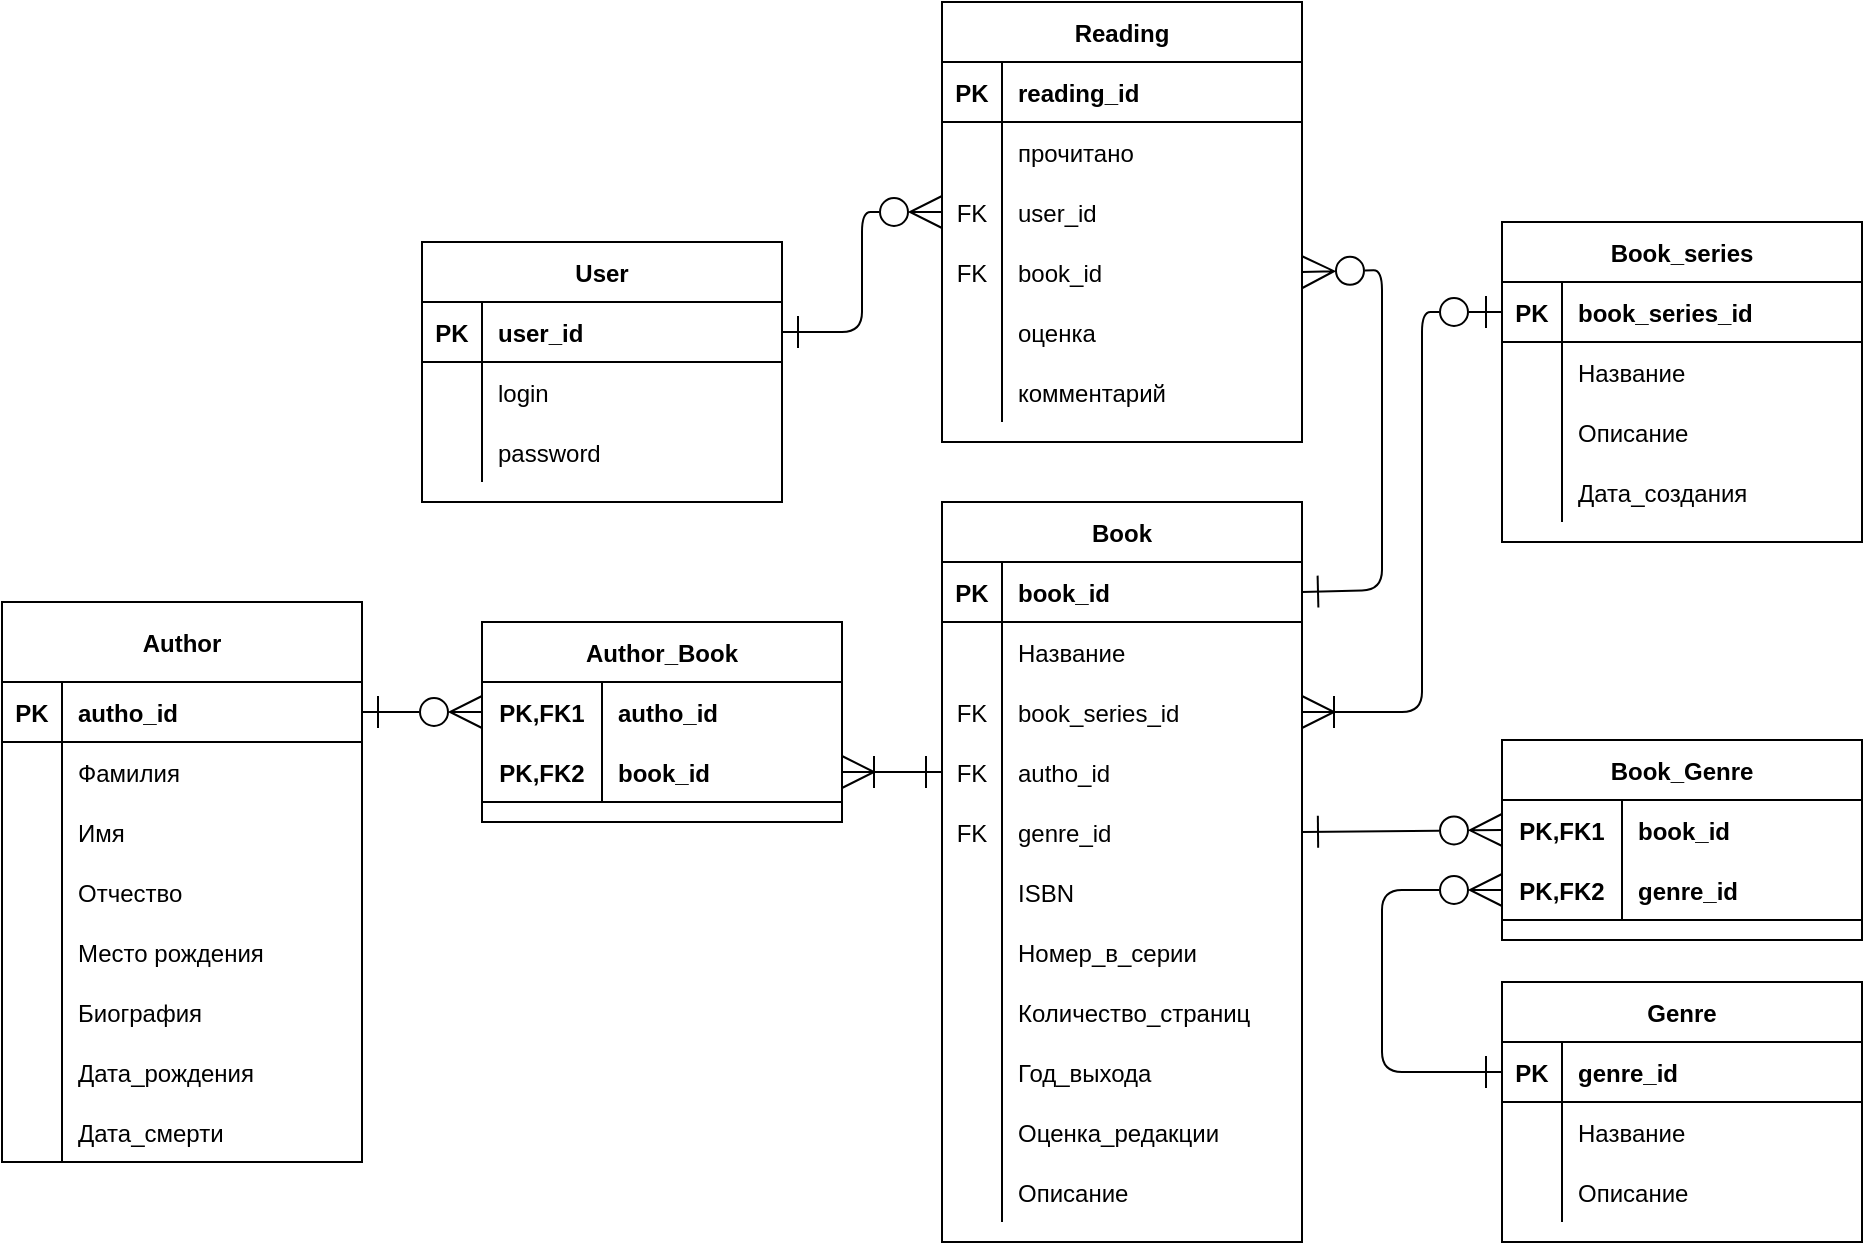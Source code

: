 <mxfile version="15.4.1" type="device"><diagram id="oD_gTPwWTYVu-1jsdkBz" name="Page-1"><mxGraphModel dx="1368" dy="2054" grid="1" gridSize="10" guides="1" tooltips="1" connect="1" arrows="1" fold="1" page="1" pageScale="1" pageWidth="827" pageHeight="1169" math="0" shadow="0"><root><mxCell id="0"/><mxCell id="1" parent="0"/><mxCell id="KOgp2YRAeweeOl7znwAc-1" value="Book" style="shape=table;startSize=30;container=1;collapsible=1;childLayout=tableLayout;fixedRows=1;rowLines=0;fontStyle=1;align=center;resizeLast=1;hachureGap=4;pointerEvents=0;" parent="1" vertex="1"><mxGeometry x="140" y="80" width="180" height="370" as="geometry"/></mxCell><mxCell id="KOgp2YRAeweeOl7znwAc-2" value="" style="shape=partialRectangle;collapsible=0;dropTarget=0;pointerEvents=0;fillColor=none;top=0;left=0;bottom=1;right=0;points=[[0,0.5],[1,0.5]];portConstraint=eastwest;" parent="KOgp2YRAeweeOl7znwAc-1" vertex="1"><mxGeometry y="30" width="180" height="30" as="geometry"/></mxCell><mxCell id="KOgp2YRAeweeOl7znwAc-3" value="PK" style="shape=partialRectangle;connectable=0;fillColor=none;top=0;left=0;bottom=0;right=0;fontStyle=1;overflow=hidden;" parent="KOgp2YRAeweeOl7znwAc-2" vertex="1"><mxGeometry width="30" height="30" as="geometry"><mxRectangle width="30" height="30" as="alternateBounds"/></mxGeometry></mxCell><mxCell id="KOgp2YRAeweeOl7znwAc-4" value="book_id" style="shape=partialRectangle;connectable=0;fillColor=none;top=0;left=0;bottom=0;right=0;align=left;spacingLeft=6;fontStyle=1;overflow=hidden;" parent="KOgp2YRAeweeOl7znwAc-2" vertex="1"><mxGeometry x="30" width="150" height="30" as="geometry"><mxRectangle width="150" height="30" as="alternateBounds"/></mxGeometry></mxCell><mxCell id="KOgp2YRAeweeOl7znwAc-5" value="" style="shape=partialRectangle;collapsible=0;dropTarget=0;pointerEvents=0;fillColor=none;top=0;left=0;bottom=0;right=0;points=[[0,0.5],[1,0.5]];portConstraint=eastwest;" parent="KOgp2YRAeweeOl7znwAc-1" vertex="1"><mxGeometry y="60" width="180" height="30" as="geometry"/></mxCell><mxCell id="KOgp2YRAeweeOl7znwAc-6" value="" style="shape=partialRectangle;connectable=0;fillColor=none;top=0;left=0;bottom=0;right=0;editable=1;overflow=hidden;" parent="KOgp2YRAeweeOl7znwAc-5" vertex="1"><mxGeometry width="30" height="30" as="geometry"><mxRectangle width="30" height="30" as="alternateBounds"/></mxGeometry></mxCell><mxCell id="KOgp2YRAeweeOl7znwAc-7" value="Название" style="shape=partialRectangle;connectable=0;fillColor=none;top=0;left=0;bottom=0;right=0;align=left;spacingLeft=6;overflow=hidden;" parent="KOgp2YRAeweeOl7znwAc-5" vertex="1"><mxGeometry x="30" width="150" height="30" as="geometry"><mxRectangle width="150" height="30" as="alternateBounds"/></mxGeometry></mxCell><mxCell id="KOgp2YRAeweeOl7znwAc-8" value="" style="shape=partialRectangle;collapsible=0;dropTarget=0;pointerEvents=0;fillColor=none;top=0;left=0;bottom=0;right=0;points=[[0,0.5],[1,0.5]];portConstraint=eastwest;" parent="KOgp2YRAeweeOl7znwAc-1" vertex="1"><mxGeometry y="90" width="180" height="30" as="geometry"/></mxCell><mxCell id="KOgp2YRAeweeOl7znwAc-9" value="FK" style="shape=partialRectangle;connectable=0;fillColor=none;top=0;left=0;bottom=0;right=0;editable=1;overflow=hidden;" parent="KOgp2YRAeweeOl7znwAc-8" vertex="1"><mxGeometry width="30" height="30" as="geometry"><mxRectangle width="30" height="30" as="alternateBounds"/></mxGeometry></mxCell><mxCell id="KOgp2YRAeweeOl7znwAc-10" value="book_series_id" style="shape=partialRectangle;connectable=0;fillColor=none;top=0;left=0;bottom=0;right=0;align=left;spacingLeft=6;overflow=hidden;" parent="KOgp2YRAeweeOl7znwAc-8" vertex="1"><mxGeometry x="30" width="150" height="30" as="geometry"><mxRectangle width="150" height="30" as="alternateBounds"/></mxGeometry></mxCell><mxCell id="KOgp2YRAeweeOl7znwAc-11" value="" style="shape=partialRectangle;collapsible=0;dropTarget=0;pointerEvents=0;fillColor=none;top=0;left=0;bottom=0;right=0;points=[[0,0.5],[1,0.5]];portConstraint=eastwest;" parent="KOgp2YRAeweeOl7znwAc-1" vertex="1"><mxGeometry y="120" width="180" height="30" as="geometry"/></mxCell><mxCell id="KOgp2YRAeweeOl7znwAc-12" value="FK" style="shape=partialRectangle;connectable=0;fillColor=none;top=0;left=0;bottom=0;right=0;editable=1;overflow=hidden;" parent="KOgp2YRAeweeOl7znwAc-11" vertex="1"><mxGeometry width="30" height="30" as="geometry"><mxRectangle width="30" height="30" as="alternateBounds"/></mxGeometry></mxCell><mxCell id="KOgp2YRAeweeOl7znwAc-13" value="autho_id" style="shape=partialRectangle;connectable=0;fillColor=none;top=0;left=0;bottom=0;right=0;align=left;spacingLeft=6;overflow=hidden;" parent="KOgp2YRAeweeOl7znwAc-11" vertex="1"><mxGeometry x="30" width="150" height="30" as="geometry"><mxRectangle width="150" height="30" as="alternateBounds"/></mxGeometry></mxCell><mxCell id="KOgp2YRAeweeOl7znwAc-65" value="" style="shape=partialRectangle;collapsible=0;dropTarget=0;pointerEvents=0;fillColor=none;top=0;left=0;bottom=0;right=0;points=[[0,0.5],[1,0.5]];portConstraint=eastwest;" parent="KOgp2YRAeweeOl7znwAc-1" vertex="1"><mxGeometry y="150" width="180" height="30" as="geometry"/></mxCell><mxCell id="KOgp2YRAeweeOl7znwAc-66" value="FK" style="shape=partialRectangle;connectable=0;fillColor=none;top=0;left=0;bottom=0;right=0;editable=1;overflow=hidden;" parent="KOgp2YRAeweeOl7znwAc-65" vertex="1"><mxGeometry width="30" height="30" as="geometry"><mxRectangle width="30" height="30" as="alternateBounds"/></mxGeometry></mxCell><mxCell id="KOgp2YRAeweeOl7znwAc-67" value="genre_id" style="shape=partialRectangle;connectable=0;fillColor=none;top=0;left=0;bottom=0;right=0;align=left;spacingLeft=6;overflow=hidden;" parent="KOgp2YRAeweeOl7znwAc-65" vertex="1"><mxGeometry x="30" width="150" height="30" as="geometry"><mxRectangle width="150" height="30" as="alternateBounds"/></mxGeometry></mxCell><mxCell id="KOgp2YRAeweeOl7znwAc-68" value="" style="shape=partialRectangle;collapsible=0;dropTarget=0;pointerEvents=0;fillColor=none;top=0;left=0;bottom=0;right=0;points=[[0,0.5],[1,0.5]];portConstraint=eastwest;" parent="KOgp2YRAeweeOl7znwAc-1" vertex="1"><mxGeometry y="180" width="180" height="30" as="geometry"/></mxCell><mxCell id="KOgp2YRAeweeOl7znwAc-69" value="" style="shape=partialRectangle;connectable=0;fillColor=none;top=0;left=0;bottom=0;right=0;editable=1;overflow=hidden;" parent="KOgp2YRAeweeOl7znwAc-68" vertex="1"><mxGeometry width="30" height="30" as="geometry"><mxRectangle width="30" height="30" as="alternateBounds"/></mxGeometry></mxCell><mxCell id="KOgp2YRAeweeOl7znwAc-70" value="ISBN" style="shape=partialRectangle;connectable=0;fillColor=none;top=0;left=0;bottom=0;right=0;align=left;spacingLeft=6;overflow=hidden;fontStyle=0" parent="KOgp2YRAeweeOl7znwAc-68" vertex="1"><mxGeometry x="30" width="150" height="30" as="geometry"><mxRectangle width="150" height="30" as="alternateBounds"/></mxGeometry></mxCell><mxCell id="IZl5jXZkKTVBzFJ4LlzX-4" value="" style="shape=partialRectangle;collapsible=0;dropTarget=0;pointerEvents=0;fillColor=none;top=0;left=0;bottom=0;right=0;points=[[0,0.5],[1,0.5]];portConstraint=eastwest;" parent="KOgp2YRAeweeOl7znwAc-1" vertex="1"><mxGeometry y="210" width="180" height="30" as="geometry"/></mxCell><mxCell id="IZl5jXZkKTVBzFJ4LlzX-5" value="" style="shape=partialRectangle;connectable=0;fillColor=none;top=0;left=0;bottom=0;right=0;editable=1;overflow=hidden;" parent="IZl5jXZkKTVBzFJ4LlzX-4" vertex="1"><mxGeometry width="30" height="30" as="geometry"><mxRectangle width="30" height="30" as="alternateBounds"/></mxGeometry></mxCell><mxCell id="IZl5jXZkKTVBzFJ4LlzX-6" value="Номер_в_серии" style="shape=partialRectangle;connectable=0;fillColor=none;top=0;left=0;bottom=0;right=0;align=left;spacingLeft=6;overflow=hidden;" parent="IZl5jXZkKTVBzFJ4LlzX-4" vertex="1"><mxGeometry x="30" width="150" height="30" as="geometry"><mxRectangle width="150" height="30" as="alternateBounds"/></mxGeometry></mxCell><mxCell id="KOgp2YRAeweeOl7znwAc-113" value="" style="shape=partialRectangle;collapsible=0;dropTarget=0;pointerEvents=0;fillColor=none;top=0;left=0;bottom=0;right=0;points=[[0,0.5],[1,0.5]];portConstraint=eastwest;" parent="KOgp2YRAeweeOl7znwAc-1" vertex="1"><mxGeometry y="240" width="180" height="30" as="geometry"/></mxCell><mxCell id="KOgp2YRAeweeOl7znwAc-114" value="" style="shape=partialRectangle;connectable=0;fillColor=none;top=0;left=0;bottom=0;right=0;editable=1;overflow=hidden;" parent="KOgp2YRAeweeOl7znwAc-113" vertex="1"><mxGeometry width="30" height="30" as="geometry"><mxRectangle width="30" height="30" as="alternateBounds"/></mxGeometry></mxCell><mxCell id="KOgp2YRAeweeOl7znwAc-115" value="Количество_страниц" style="shape=partialRectangle;connectable=0;fillColor=none;top=0;left=0;bottom=0;right=0;align=left;spacingLeft=6;overflow=hidden;" parent="KOgp2YRAeweeOl7znwAc-113" vertex="1"><mxGeometry x="30" width="150" height="30" as="geometry"><mxRectangle width="150" height="30" as="alternateBounds"/></mxGeometry></mxCell><mxCell id="KOgp2YRAeweeOl7znwAc-119" value="" style="shape=partialRectangle;collapsible=0;dropTarget=0;pointerEvents=0;fillColor=none;top=0;left=0;bottom=0;right=0;points=[[0,0.5],[1,0.5]];portConstraint=eastwest;" parent="KOgp2YRAeweeOl7znwAc-1" vertex="1"><mxGeometry y="270" width="180" height="30" as="geometry"/></mxCell><mxCell id="KOgp2YRAeweeOl7znwAc-120" value="" style="shape=partialRectangle;connectable=0;fillColor=none;top=0;left=0;bottom=0;right=0;editable=1;overflow=hidden;" parent="KOgp2YRAeweeOl7znwAc-119" vertex="1"><mxGeometry width="30" height="30" as="geometry"><mxRectangle width="30" height="30" as="alternateBounds"/></mxGeometry></mxCell><mxCell id="KOgp2YRAeweeOl7znwAc-121" value="Год_выхода" style="shape=partialRectangle;connectable=0;fillColor=none;top=0;left=0;bottom=0;right=0;align=left;spacingLeft=6;overflow=hidden;" parent="KOgp2YRAeweeOl7znwAc-119" vertex="1"><mxGeometry x="30" width="150" height="30" as="geometry"><mxRectangle width="150" height="30" as="alternateBounds"/></mxGeometry></mxCell><mxCell id="KOgp2YRAeweeOl7znwAc-122" value="" style="shape=partialRectangle;collapsible=0;dropTarget=0;pointerEvents=0;fillColor=none;top=0;left=0;bottom=0;right=0;points=[[0,0.5],[1,0.5]];portConstraint=eastwest;" parent="KOgp2YRAeweeOl7znwAc-1" vertex="1"><mxGeometry y="300" width="180" height="30" as="geometry"/></mxCell><mxCell id="KOgp2YRAeweeOl7znwAc-123" value="" style="shape=partialRectangle;connectable=0;fillColor=none;top=0;left=0;bottom=0;right=0;editable=1;overflow=hidden;" parent="KOgp2YRAeweeOl7znwAc-122" vertex="1"><mxGeometry width="30" height="30" as="geometry"><mxRectangle width="30" height="30" as="alternateBounds"/></mxGeometry></mxCell><mxCell id="KOgp2YRAeweeOl7znwAc-124" value="Оценка_редакции " style="shape=partialRectangle;connectable=0;fillColor=none;top=0;left=0;bottom=0;right=0;align=left;spacingLeft=6;overflow=hidden;" parent="KOgp2YRAeweeOl7znwAc-122" vertex="1"><mxGeometry x="30" width="150" height="30" as="geometry"><mxRectangle width="150" height="30" as="alternateBounds"/></mxGeometry></mxCell><mxCell id="IZl5jXZkKTVBzFJ4LlzX-1" value="" style="shape=partialRectangle;collapsible=0;dropTarget=0;pointerEvents=0;fillColor=none;top=0;left=0;bottom=0;right=0;points=[[0,0.5],[1,0.5]];portConstraint=eastwest;" parent="KOgp2YRAeweeOl7znwAc-1" vertex="1"><mxGeometry y="330" width="180" height="30" as="geometry"/></mxCell><mxCell id="IZl5jXZkKTVBzFJ4LlzX-2" value="" style="shape=partialRectangle;connectable=0;fillColor=none;top=0;left=0;bottom=0;right=0;editable=1;overflow=hidden;" parent="IZl5jXZkKTVBzFJ4LlzX-1" vertex="1"><mxGeometry width="30" height="30" as="geometry"><mxRectangle width="30" height="30" as="alternateBounds"/></mxGeometry></mxCell><mxCell id="IZl5jXZkKTVBzFJ4LlzX-3" value="Описание" style="shape=partialRectangle;connectable=0;fillColor=none;top=0;left=0;bottom=0;right=0;align=left;spacingLeft=6;overflow=hidden;" parent="IZl5jXZkKTVBzFJ4LlzX-1" vertex="1"><mxGeometry x="30" width="150" height="30" as="geometry"><mxRectangle width="150" height="30" as="alternateBounds"/></mxGeometry></mxCell><mxCell id="KOgp2YRAeweeOl7znwAc-14" value="Book_series" style="shape=table;startSize=30;container=1;collapsible=1;childLayout=tableLayout;fixedRows=1;rowLines=0;fontStyle=1;align=center;resizeLast=1;hachureGap=4;pointerEvents=0;" parent="1" vertex="1"><mxGeometry x="420" y="-60" width="180" height="160" as="geometry"/></mxCell><mxCell id="KOgp2YRAeweeOl7znwAc-15" value="" style="shape=partialRectangle;collapsible=0;dropTarget=0;pointerEvents=0;fillColor=none;top=0;left=0;bottom=1;right=0;points=[[0,0.5],[1,0.5]];portConstraint=eastwest;" parent="KOgp2YRAeweeOl7znwAc-14" vertex="1"><mxGeometry y="30" width="180" height="30" as="geometry"/></mxCell><mxCell id="KOgp2YRAeweeOl7znwAc-16" value="PK" style="shape=partialRectangle;connectable=0;fillColor=none;top=0;left=0;bottom=0;right=0;fontStyle=1;overflow=hidden;" parent="KOgp2YRAeweeOl7znwAc-15" vertex="1"><mxGeometry width="30" height="30" as="geometry"><mxRectangle width="30" height="30" as="alternateBounds"/></mxGeometry></mxCell><mxCell id="KOgp2YRAeweeOl7znwAc-17" value="book_series_id" style="shape=partialRectangle;connectable=0;fillColor=none;top=0;left=0;bottom=0;right=0;align=left;spacingLeft=6;fontStyle=1;overflow=hidden;" parent="KOgp2YRAeweeOl7znwAc-15" vertex="1"><mxGeometry x="30" width="150" height="30" as="geometry"><mxRectangle width="150" height="30" as="alternateBounds"/></mxGeometry></mxCell><mxCell id="KOgp2YRAeweeOl7znwAc-18" value="" style="shape=partialRectangle;collapsible=0;dropTarget=0;pointerEvents=0;fillColor=none;top=0;left=0;bottom=0;right=0;points=[[0,0.5],[1,0.5]];portConstraint=eastwest;" parent="KOgp2YRAeweeOl7znwAc-14" vertex="1"><mxGeometry y="60" width="180" height="30" as="geometry"/></mxCell><mxCell id="KOgp2YRAeweeOl7znwAc-19" value="" style="shape=partialRectangle;connectable=0;fillColor=none;top=0;left=0;bottom=0;right=0;editable=1;overflow=hidden;" parent="KOgp2YRAeweeOl7znwAc-18" vertex="1"><mxGeometry width="30" height="30" as="geometry"><mxRectangle width="30" height="30" as="alternateBounds"/></mxGeometry></mxCell><mxCell id="KOgp2YRAeweeOl7znwAc-20" value="Название" style="shape=partialRectangle;connectable=0;fillColor=none;top=0;left=0;bottom=0;right=0;align=left;spacingLeft=6;overflow=hidden;" parent="KOgp2YRAeweeOl7znwAc-18" vertex="1"><mxGeometry x="30" width="150" height="30" as="geometry"><mxRectangle width="150" height="30" as="alternateBounds"/></mxGeometry></mxCell><mxCell id="KOgp2YRAeweeOl7znwAc-104" value="" style="shape=partialRectangle;collapsible=0;dropTarget=0;pointerEvents=0;fillColor=none;top=0;left=0;bottom=0;right=0;points=[[0,0.5],[1,0.5]];portConstraint=eastwest;" parent="KOgp2YRAeweeOl7znwAc-14" vertex="1"><mxGeometry y="90" width="180" height="30" as="geometry"/></mxCell><mxCell id="KOgp2YRAeweeOl7znwAc-105" value="" style="shape=partialRectangle;connectable=0;fillColor=none;top=0;left=0;bottom=0;right=0;editable=1;overflow=hidden;" parent="KOgp2YRAeweeOl7znwAc-104" vertex="1"><mxGeometry width="30" height="30" as="geometry"><mxRectangle width="30" height="30" as="alternateBounds"/></mxGeometry></mxCell><mxCell id="KOgp2YRAeweeOl7znwAc-106" value="Описание" style="shape=partialRectangle;connectable=0;fillColor=none;top=0;left=0;bottom=0;right=0;align=left;spacingLeft=6;overflow=hidden;" parent="KOgp2YRAeweeOl7znwAc-104" vertex="1"><mxGeometry x="30" width="150" height="30" as="geometry"><mxRectangle width="150" height="30" as="alternateBounds"/></mxGeometry></mxCell><mxCell id="KOgp2YRAeweeOl7znwAc-107" value="" style="shape=partialRectangle;collapsible=0;dropTarget=0;pointerEvents=0;fillColor=none;top=0;left=0;bottom=0;right=0;points=[[0,0.5],[1,0.5]];portConstraint=eastwest;" parent="KOgp2YRAeweeOl7znwAc-14" vertex="1"><mxGeometry y="120" width="180" height="30" as="geometry"/></mxCell><mxCell id="KOgp2YRAeweeOl7znwAc-108" value="" style="shape=partialRectangle;connectable=0;fillColor=none;top=0;left=0;bottom=0;right=0;editable=1;overflow=hidden;" parent="KOgp2YRAeweeOl7znwAc-107" vertex="1"><mxGeometry width="30" height="30" as="geometry"><mxRectangle width="30" height="30" as="alternateBounds"/></mxGeometry></mxCell><mxCell id="KOgp2YRAeweeOl7znwAc-109" value="Дата_создания" style="shape=partialRectangle;connectable=0;fillColor=none;top=0;left=0;bottom=0;right=0;align=left;spacingLeft=6;overflow=hidden;" parent="KOgp2YRAeweeOl7znwAc-107" vertex="1"><mxGeometry x="30" width="150" height="30" as="geometry"><mxRectangle width="150" height="30" as="alternateBounds"/></mxGeometry></mxCell><mxCell id="KOgp2YRAeweeOl7znwAc-27" value="" style="endArrow=ERzeroToOne;html=1;startSize=14;endSize=14;sourcePerimeterSpacing=8;targetPerimeterSpacing=8;entryX=0;entryY=0.5;entryDx=0;entryDy=0;exitX=1;exitY=0.5;exitDx=0;exitDy=0;startArrow=ERoneToMany;startFill=0;endFill=0;" parent="1" source="KOgp2YRAeweeOl7znwAc-8" target="KOgp2YRAeweeOl7znwAc-15" edge="1"><mxGeometry width="50" height="50" relative="1" as="geometry"><mxPoint x="280" y="320" as="sourcePoint"/><mxPoint x="330" y="270" as="targetPoint"/><Array as="points"><mxPoint x="380" y="185"/><mxPoint x="380" y="-15"/></Array></mxGeometry></mxCell><mxCell id="KOgp2YRAeweeOl7znwAc-28" value="Author" style="shape=table;startSize=40;container=1;collapsible=1;childLayout=tableLayout;fixedRows=1;rowLines=0;fontStyle=1;align=center;resizeLast=1;hachureGap=4;pointerEvents=0;" parent="1" vertex="1"><mxGeometry x="-330" y="130" width="180" height="280" as="geometry"/></mxCell><mxCell id="KOgp2YRAeweeOl7znwAc-29" value="" style="shape=partialRectangle;collapsible=0;dropTarget=0;pointerEvents=0;fillColor=none;top=0;left=0;bottom=1;right=0;points=[[0,0.5],[1,0.5]];portConstraint=eastwest;" parent="KOgp2YRAeweeOl7znwAc-28" vertex="1"><mxGeometry y="40" width="180" height="30" as="geometry"/></mxCell><mxCell id="KOgp2YRAeweeOl7znwAc-30" value="PK" style="shape=partialRectangle;connectable=0;fillColor=none;top=0;left=0;bottom=0;right=0;fontStyle=1;overflow=hidden;" parent="KOgp2YRAeweeOl7znwAc-29" vertex="1"><mxGeometry width="30" height="30" as="geometry"><mxRectangle width="30" height="30" as="alternateBounds"/></mxGeometry></mxCell><mxCell id="KOgp2YRAeweeOl7znwAc-31" value="autho_id" style="shape=partialRectangle;connectable=0;fillColor=none;top=0;left=0;bottom=0;right=0;align=left;spacingLeft=6;fontStyle=1;overflow=hidden;" parent="KOgp2YRAeweeOl7znwAc-29" vertex="1"><mxGeometry x="30" width="150" height="30" as="geometry"><mxRectangle width="150" height="30" as="alternateBounds"/></mxGeometry></mxCell><mxCell id="KOgp2YRAeweeOl7znwAc-32" value="" style="shape=partialRectangle;collapsible=0;dropTarget=0;pointerEvents=0;fillColor=none;top=0;left=0;bottom=0;right=0;points=[[0,0.5],[1,0.5]];portConstraint=eastwest;" parent="KOgp2YRAeweeOl7znwAc-28" vertex="1"><mxGeometry y="70" width="180" height="30" as="geometry"/></mxCell><mxCell id="KOgp2YRAeweeOl7znwAc-33" value="" style="shape=partialRectangle;connectable=0;fillColor=none;top=0;left=0;bottom=0;right=0;editable=1;overflow=hidden;" parent="KOgp2YRAeweeOl7znwAc-32" vertex="1"><mxGeometry width="30" height="30" as="geometry"><mxRectangle width="30" height="30" as="alternateBounds"/></mxGeometry></mxCell><mxCell id="KOgp2YRAeweeOl7znwAc-34" value="Фамилия" style="shape=partialRectangle;connectable=0;fillColor=none;top=0;left=0;bottom=0;right=0;align=left;spacingLeft=6;overflow=hidden;" parent="KOgp2YRAeweeOl7znwAc-32" vertex="1"><mxGeometry x="30" width="150" height="30" as="geometry"><mxRectangle width="150" height="30" as="alternateBounds"/></mxGeometry></mxCell><mxCell id="KOgp2YRAeweeOl7znwAc-35" value="" style="shape=partialRectangle;collapsible=0;dropTarget=0;pointerEvents=0;fillColor=none;top=0;left=0;bottom=0;right=0;points=[[0,0.5],[1,0.5]];portConstraint=eastwest;" parent="KOgp2YRAeweeOl7znwAc-28" vertex="1"><mxGeometry y="100" width="180" height="30" as="geometry"/></mxCell><mxCell id="KOgp2YRAeweeOl7znwAc-36" value="" style="shape=partialRectangle;connectable=0;fillColor=none;top=0;left=0;bottom=0;right=0;editable=1;overflow=hidden;" parent="KOgp2YRAeweeOl7znwAc-35" vertex="1"><mxGeometry width="30" height="30" as="geometry"><mxRectangle width="30" height="30" as="alternateBounds"/></mxGeometry></mxCell><mxCell id="KOgp2YRAeweeOl7znwAc-37" value="Имя" style="shape=partialRectangle;connectable=0;fillColor=none;top=0;left=0;bottom=0;right=0;align=left;spacingLeft=6;overflow=hidden;" parent="KOgp2YRAeweeOl7znwAc-35" vertex="1"><mxGeometry x="30" width="150" height="30" as="geometry"><mxRectangle width="150" height="30" as="alternateBounds"/></mxGeometry></mxCell><mxCell id="KOgp2YRAeweeOl7znwAc-38" value="" style="shape=partialRectangle;collapsible=0;dropTarget=0;pointerEvents=0;fillColor=none;top=0;left=0;bottom=0;right=0;points=[[0,0.5],[1,0.5]];portConstraint=eastwest;" parent="KOgp2YRAeweeOl7znwAc-28" vertex="1"><mxGeometry y="130" width="180" height="30" as="geometry"/></mxCell><mxCell id="KOgp2YRAeweeOl7znwAc-39" value="" style="shape=partialRectangle;connectable=0;fillColor=none;top=0;left=0;bottom=0;right=0;editable=1;overflow=hidden;" parent="KOgp2YRAeweeOl7znwAc-38" vertex="1"><mxGeometry width="30" height="30" as="geometry"><mxRectangle width="30" height="30" as="alternateBounds"/></mxGeometry></mxCell><mxCell id="KOgp2YRAeweeOl7znwAc-40" value="Отчество" style="shape=partialRectangle;connectable=0;fillColor=none;top=0;left=0;bottom=0;right=0;align=left;spacingLeft=6;overflow=hidden;" parent="KOgp2YRAeweeOl7znwAc-38" vertex="1"><mxGeometry x="30" width="150" height="30" as="geometry"><mxRectangle width="150" height="30" as="alternateBounds"/></mxGeometry></mxCell><mxCell id="KOgp2YRAeweeOl7znwAc-110" value="" style="shape=partialRectangle;collapsible=0;dropTarget=0;pointerEvents=0;fillColor=none;top=0;left=0;bottom=0;right=0;points=[[0,0.5],[1,0.5]];portConstraint=eastwest;fontStyle=1" parent="KOgp2YRAeweeOl7znwAc-28" vertex="1"><mxGeometry y="160" width="180" height="30" as="geometry"/></mxCell><mxCell id="KOgp2YRAeweeOl7znwAc-111" value="" style="shape=partialRectangle;connectable=0;fillColor=none;top=0;left=0;bottom=0;right=0;editable=1;overflow=hidden;" parent="KOgp2YRAeweeOl7znwAc-110" vertex="1"><mxGeometry width="30" height="30" as="geometry"><mxRectangle width="30" height="30" as="alternateBounds"/></mxGeometry></mxCell><mxCell id="KOgp2YRAeweeOl7znwAc-112" value="Место рождения" style="shape=partialRectangle;connectable=0;fillColor=none;top=0;left=0;bottom=0;right=0;align=left;spacingLeft=6;overflow=hidden;" parent="KOgp2YRAeweeOl7znwAc-110" vertex="1"><mxGeometry x="30" width="150" height="30" as="geometry"><mxRectangle width="150" height="30" as="alternateBounds"/></mxGeometry></mxCell><mxCell id="KOgp2YRAeweeOl7znwAc-116" value="" style="shape=partialRectangle;collapsible=0;dropTarget=0;pointerEvents=0;fillColor=none;top=0;left=0;bottom=0;right=0;points=[[0,0.5],[1,0.5]];portConstraint=eastwest;fontStyle=1" parent="KOgp2YRAeweeOl7znwAc-28" vertex="1"><mxGeometry y="190" width="180" height="30" as="geometry"/></mxCell><mxCell id="KOgp2YRAeweeOl7znwAc-117" value="" style="shape=partialRectangle;connectable=0;fillColor=none;top=0;left=0;bottom=0;right=0;editable=1;overflow=hidden;" parent="KOgp2YRAeweeOl7znwAc-116" vertex="1"><mxGeometry width="30" height="30" as="geometry"><mxRectangle width="30" height="30" as="alternateBounds"/></mxGeometry></mxCell><mxCell id="KOgp2YRAeweeOl7znwAc-118" value="Биография " style="shape=partialRectangle;connectable=0;fillColor=none;top=0;left=0;bottom=0;right=0;align=left;spacingLeft=6;overflow=hidden;" parent="KOgp2YRAeweeOl7znwAc-116" vertex="1"><mxGeometry x="30" width="150" height="30" as="geometry"><mxRectangle width="150" height="30" as="alternateBounds"/></mxGeometry></mxCell><mxCell id="KOgp2YRAeweeOl7znwAc-42" value="" style="shape=partialRectangle;collapsible=0;dropTarget=0;pointerEvents=0;fillColor=none;top=0;left=0;bottom=0;right=0;points=[[0,0.5],[1,0.5]];portConstraint=eastwest;" parent="KOgp2YRAeweeOl7znwAc-28" vertex="1"><mxGeometry y="220" width="180" height="30" as="geometry"/></mxCell><mxCell id="KOgp2YRAeweeOl7znwAc-43" value="" style="shape=partialRectangle;connectable=0;fillColor=none;top=0;left=0;bottom=0;right=0;editable=1;overflow=hidden;" parent="KOgp2YRAeweeOl7znwAc-42" vertex="1"><mxGeometry width="30" height="30" as="geometry"><mxRectangle width="30" height="30" as="alternateBounds"/></mxGeometry></mxCell><mxCell id="KOgp2YRAeweeOl7znwAc-44" value="Дата_рождения" style="shape=partialRectangle;connectable=0;fillColor=none;top=0;left=0;bottom=0;right=0;align=left;spacingLeft=6;overflow=hidden;" parent="KOgp2YRAeweeOl7znwAc-42" vertex="1"><mxGeometry x="30" width="150" height="30" as="geometry"><mxRectangle width="150" height="30" as="alternateBounds"/></mxGeometry></mxCell><mxCell id="KOgp2YRAeweeOl7znwAc-45" value="" style="shape=partialRectangle;collapsible=0;dropTarget=0;pointerEvents=0;fillColor=none;top=0;left=0;bottom=0;right=0;points=[[0,0.5],[1,0.5]];portConstraint=eastwest;" parent="KOgp2YRAeweeOl7znwAc-28" vertex="1"><mxGeometry y="250" width="180" height="30" as="geometry"/></mxCell><mxCell id="KOgp2YRAeweeOl7znwAc-46" value="" style="shape=partialRectangle;connectable=0;fillColor=none;top=0;left=0;bottom=0;right=0;editable=1;overflow=hidden;" parent="KOgp2YRAeweeOl7znwAc-45" vertex="1"><mxGeometry width="30" height="30" as="geometry"><mxRectangle width="30" height="30" as="alternateBounds"/></mxGeometry></mxCell><mxCell id="KOgp2YRAeweeOl7znwAc-47" value="Дата_смерти" style="shape=partialRectangle;connectable=0;fillColor=none;top=0;left=0;bottom=0;right=0;align=left;spacingLeft=6;overflow=hidden;" parent="KOgp2YRAeweeOl7znwAc-45" vertex="1"><mxGeometry x="30" width="150" height="30" as="geometry"><mxRectangle width="150" height="30" as="alternateBounds"/></mxGeometry></mxCell><mxCell id="KOgp2YRAeweeOl7znwAc-41" value="" style="endArrow=ERzeroToMany;html=1;startSize=14;endSize=14;sourcePerimeterSpacing=8;targetPerimeterSpacing=8;exitX=1;exitY=0.5;exitDx=0;exitDy=0;startArrow=ERone;startFill=0;endFill=0;entryX=0;entryY=0.5;entryDx=0;entryDy=0;" parent="1" source="KOgp2YRAeweeOl7znwAc-29" target="aklJKx8oYXVvQgZLj4eW-3" edge="1"><mxGeometry width="50" height="50" relative="1" as="geometry"><mxPoint x="320" y="185" as="sourcePoint"/><mxPoint x="-70" y="205" as="targetPoint"/><Array as="points"/></mxGeometry></mxCell><mxCell id="KOgp2YRAeweeOl7znwAc-52" value="Genre" style="shape=table;startSize=30;container=1;collapsible=1;childLayout=tableLayout;fixedRows=1;rowLines=0;fontStyle=1;align=center;resizeLast=1;hachureGap=4;pointerEvents=0;" parent="1" vertex="1"><mxGeometry x="420" y="320" width="180" height="130" as="geometry"/></mxCell><mxCell id="KOgp2YRAeweeOl7znwAc-53" value="" style="shape=partialRectangle;collapsible=0;dropTarget=0;pointerEvents=0;fillColor=none;top=0;left=0;bottom=1;right=0;points=[[0,0.5],[1,0.5]];portConstraint=eastwest;" parent="KOgp2YRAeweeOl7znwAc-52" vertex="1"><mxGeometry y="30" width="180" height="30" as="geometry"/></mxCell><mxCell id="KOgp2YRAeweeOl7znwAc-54" value="PK" style="shape=partialRectangle;connectable=0;fillColor=none;top=0;left=0;bottom=0;right=0;fontStyle=1;overflow=hidden;" parent="KOgp2YRAeweeOl7znwAc-53" vertex="1"><mxGeometry width="30" height="30" as="geometry"><mxRectangle width="30" height="30" as="alternateBounds"/></mxGeometry></mxCell><mxCell id="KOgp2YRAeweeOl7znwAc-55" value="genre_id" style="shape=partialRectangle;connectable=0;fillColor=none;top=0;left=0;bottom=0;right=0;align=left;spacingLeft=6;fontStyle=1;overflow=hidden;" parent="KOgp2YRAeweeOl7znwAc-53" vertex="1"><mxGeometry x="30" width="150" height="30" as="geometry"><mxRectangle width="150" height="30" as="alternateBounds"/></mxGeometry></mxCell><mxCell id="KOgp2YRAeweeOl7znwAc-56" value="" style="shape=partialRectangle;collapsible=0;dropTarget=0;pointerEvents=0;fillColor=none;top=0;left=0;bottom=0;right=0;points=[[0,0.5],[1,0.5]];portConstraint=eastwest;" parent="KOgp2YRAeweeOl7znwAc-52" vertex="1"><mxGeometry y="60" width="180" height="30" as="geometry"/></mxCell><mxCell id="KOgp2YRAeweeOl7znwAc-57" value="" style="shape=partialRectangle;connectable=0;fillColor=none;top=0;left=0;bottom=0;right=0;editable=1;overflow=hidden;" parent="KOgp2YRAeweeOl7znwAc-56" vertex="1"><mxGeometry width="30" height="30" as="geometry"><mxRectangle width="30" height="30" as="alternateBounds"/></mxGeometry></mxCell><mxCell id="KOgp2YRAeweeOl7znwAc-58" value="Название" style="shape=partialRectangle;connectable=0;fillColor=none;top=0;left=0;bottom=0;right=0;align=left;spacingLeft=6;overflow=hidden;" parent="KOgp2YRAeweeOl7znwAc-56" vertex="1"><mxGeometry x="30" width="150" height="30" as="geometry"><mxRectangle width="150" height="30" as="alternateBounds"/></mxGeometry></mxCell><mxCell id="KOgp2YRAeweeOl7znwAc-59" value="" style="shape=partialRectangle;collapsible=0;dropTarget=0;pointerEvents=0;fillColor=none;top=0;left=0;bottom=0;right=0;points=[[0,0.5],[1,0.5]];portConstraint=eastwest;" parent="KOgp2YRAeweeOl7znwAc-52" vertex="1"><mxGeometry y="90" width="180" height="30" as="geometry"/></mxCell><mxCell id="KOgp2YRAeweeOl7znwAc-60" value="" style="shape=partialRectangle;connectable=0;fillColor=none;top=0;left=0;bottom=0;right=0;editable=1;overflow=hidden;" parent="KOgp2YRAeweeOl7znwAc-59" vertex="1"><mxGeometry width="30" height="30" as="geometry"><mxRectangle width="30" height="30" as="alternateBounds"/></mxGeometry></mxCell><mxCell id="KOgp2YRAeweeOl7znwAc-61" value="Описание" style="shape=partialRectangle;connectable=0;fillColor=none;top=0;left=0;bottom=0;right=0;align=left;spacingLeft=6;overflow=hidden;" parent="KOgp2YRAeweeOl7znwAc-59" vertex="1"><mxGeometry x="30" width="150" height="30" as="geometry"><mxRectangle width="150" height="30" as="alternateBounds"/></mxGeometry></mxCell><mxCell id="KOgp2YRAeweeOl7znwAc-71" value="" style="endArrow=ERzeroToMany;html=1;startSize=14;endSize=14;sourcePerimeterSpacing=8;targetPerimeterSpacing=8;startArrow=ERone;startFill=0;endFill=0;exitX=1;exitY=0.5;exitDx=0;exitDy=0;entryX=0;entryY=0.5;entryDx=0;entryDy=0;" parent="1" source="KOgp2YRAeweeOl7znwAc-65" target="aklJKx8oYXVvQgZLj4eW-18" edge="1"><mxGeometry width="50" height="50" relative="1" as="geometry"><mxPoint x="420" y="210" as="sourcePoint"/><mxPoint x="330" y="290" as="targetPoint"/><Array as="points"/></mxGeometry></mxCell><mxCell id="KOgp2YRAeweeOl7znwAc-72" value="Reading" style="shape=table;startSize=30;container=1;collapsible=1;childLayout=tableLayout;fixedRows=1;rowLines=0;fontStyle=1;align=center;resizeLast=1;hachureGap=4;pointerEvents=0;" parent="1" vertex="1"><mxGeometry x="140" y="-170" width="180" height="220" as="geometry"/></mxCell><mxCell id="KOgp2YRAeweeOl7znwAc-73" value="" style="shape=partialRectangle;collapsible=0;dropTarget=0;pointerEvents=0;fillColor=none;top=0;left=0;bottom=1;right=0;points=[[0,0.5],[1,0.5]];portConstraint=eastwest;" parent="KOgp2YRAeweeOl7znwAc-72" vertex="1"><mxGeometry y="30" width="180" height="30" as="geometry"/></mxCell><mxCell id="KOgp2YRAeweeOl7znwAc-74" value="PK" style="shape=partialRectangle;connectable=0;fillColor=none;top=0;left=0;bottom=0;right=0;fontStyle=1;overflow=hidden;" parent="KOgp2YRAeweeOl7znwAc-73" vertex="1"><mxGeometry width="30" height="30" as="geometry"><mxRectangle width="30" height="30" as="alternateBounds"/></mxGeometry></mxCell><mxCell id="KOgp2YRAeweeOl7znwAc-75" value="reading_id" style="shape=partialRectangle;connectable=0;fillColor=none;top=0;left=0;bottom=0;right=0;align=left;spacingLeft=6;fontStyle=1;overflow=hidden;" parent="KOgp2YRAeweeOl7znwAc-73" vertex="1"><mxGeometry x="30" width="150" height="30" as="geometry"><mxRectangle width="150" height="30" as="alternateBounds"/></mxGeometry></mxCell><mxCell id="KOgp2YRAeweeOl7znwAc-76" value="" style="shape=partialRectangle;collapsible=0;dropTarget=0;pointerEvents=0;fillColor=none;top=0;left=0;bottom=0;right=0;points=[[0,0.5],[1,0.5]];portConstraint=eastwest;" parent="KOgp2YRAeweeOl7znwAc-72" vertex="1"><mxGeometry y="60" width="180" height="30" as="geometry"/></mxCell><mxCell id="KOgp2YRAeweeOl7znwAc-77" value="" style="shape=partialRectangle;connectable=0;fillColor=none;top=0;left=0;bottom=0;right=0;editable=1;overflow=hidden;" parent="KOgp2YRAeweeOl7znwAc-76" vertex="1"><mxGeometry width="30" height="30" as="geometry"><mxRectangle width="30" height="30" as="alternateBounds"/></mxGeometry></mxCell><mxCell id="KOgp2YRAeweeOl7znwAc-78" value="прочитано" style="shape=partialRectangle;connectable=0;fillColor=none;top=0;left=0;bottom=0;right=0;align=left;spacingLeft=6;overflow=hidden;" parent="KOgp2YRAeweeOl7znwAc-76" vertex="1"><mxGeometry x="30" width="150" height="30" as="geometry"><mxRectangle width="150" height="30" as="alternateBounds"/></mxGeometry></mxCell><mxCell id="KOgp2YRAeweeOl7znwAc-86" value="" style="shape=partialRectangle;collapsible=0;dropTarget=0;pointerEvents=0;fillColor=none;top=0;left=0;bottom=0;right=0;points=[[0,0.5],[1,0.5]];portConstraint=eastwest;" parent="KOgp2YRAeweeOl7znwAc-72" vertex="1"><mxGeometry y="90" width="180" height="30" as="geometry"/></mxCell><mxCell id="KOgp2YRAeweeOl7znwAc-87" value="FK" style="shape=partialRectangle;connectable=0;fillColor=none;top=0;left=0;bottom=0;right=0;editable=1;overflow=hidden;" parent="KOgp2YRAeweeOl7znwAc-86" vertex="1"><mxGeometry width="30" height="30" as="geometry"><mxRectangle width="30" height="30" as="alternateBounds"/></mxGeometry></mxCell><mxCell id="KOgp2YRAeweeOl7znwAc-88" value="user_id" style="shape=partialRectangle;connectable=0;fillColor=none;top=0;left=0;bottom=0;right=0;align=left;spacingLeft=6;overflow=hidden;" parent="KOgp2YRAeweeOl7znwAc-86" vertex="1"><mxGeometry x="30" width="150" height="30" as="geometry"><mxRectangle width="150" height="30" as="alternateBounds"/></mxGeometry></mxCell><mxCell id="KOgp2YRAeweeOl7znwAc-89" value="" style="shape=partialRectangle;collapsible=0;dropTarget=0;pointerEvents=0;fillColor=none;top=0;left=0;bottom=0;right=0;points=[[0,0.5],[1,0.5]];portConstraint=eastwest;" parent="KOgp2YRAeweeOl7znwAc-72" vertex="1"><mxGeometry y="120" width="180" height="30" as="geometry"/></mxCell><mxCell id="KOgp2YRAeweeOl7znwAc-90" value="FK" style="shape=partialRectangle;connectable=0;fillColor=none;top=0;left=0;bottom=0;right=0;editable=1;overflow=hidden;" parent="KOgp2YRAeweeOl7znwAc-89" vertex="1"><mxGeometry width="30" height="30" as="geometry"><mxRectangle width="30" height="30" as="alternateBounds"/></mxGeometry></mxCell><mxCell id="KOgp2YRAeweeOl7znwAc-91" value="book_id" style="shape=partialRectangle;connectable=0;fillColor=none;top=0;left=0;bottom=0;right=0;align=left;spacingLeft=6;overflow=hidden;" parent="KOgp2YRAeweeOl7znwAc-89" vertex="1"><mxGeometry x="30" width="150" height="30" as="geometry"><mxRectangle width="150" height="30" as="alternateBounds"/></mxGeometry></mxCell><mxCell id="IZl5jXZkKTVBzFJ4LlzX-7" value="" style="shape=partialRectangle;collapsible=0;dropTarget=0;pointerEvents=0;fillColor=none;top=0;left=0;bottom=0;right=0;points=[[0,0.5],[1,0.5]];portConstraint=eastwest;" parent="KOgp2YRAeweeOl7znwAc-72" vertex="1"><mxGeometry y="150" width="180" height="30" as="geometry"/></mxCell><mxCell id="IZl5jXZkKTVBzFJ4LlzX-8" value="" style="shape=partialRectangle;connectable=0;fillColor=none;top=0;left=0;bottom=0;right=0;editable=1;overflow=hidden;" parent="IZl5jXZkKTVBzFJ4LlzX-7" vertex="1"><mxGeometry width="30" height="30" as="geometry"><mxRectangle width="30" height="30" as="alternateBounds"/></mxGeometry></mxCell><mxCell id="IZl5jXZkKTVBzFJ4LlzX-9" value="оценка" style="shape=partialRectangle;connectable=0;fillColor=none;top=0;left=0;bottom=0;right=0;align=left;spacingLeft=6;overflow=hidden;" parent="IZl5jXZkKTVBzFJ4LlzX-7" vertex="1"><mxGeometry x="30" width="150" height="30" as="geometry"><mxRectangle width="150" height="30" as="alternateBounds"/></mxGeometry></mxCell><mxCell id="IZl5jXZkKTVBzFJ4LlzX-10" value="" style="shape=partialRectangle;collapsible=0;dropTarget=0;pointerEvents=0;fillColor=none;top=0;left=0;bottom=0;right=0;points=[[0,0.5],[1,0.5]];portConstraint=eastwest;" parent="KOgp2YRAeweeOl7znwAc-72" vertex="1"><mxGeometry y="180" width="180" height="30" as="geometry"/></mxCell><mxCell id="IZl5jXZkKTVBzFJ4LlzX-11" value="" style="shape=partialRectangle;connectable=0;fillColor=none;top=0;left=0;bottom=0;right=0;editable=1;overflow=hidden;" parent="IZl5jXZkKTVBzFJ4LlzX-10" vertex="1"><mxGeometry width="30" height="30" as="geometry"><mxRectangle width="30" height="30" as="alternateBounds"/></mxGeometry></mxCell><mxCell id="IZl5jXZkKTVBzFJ4LlzX-12" value="комментарий" style="shape=partialRectangle;connectable=0;fillColor=none;top=0;left=0;bottom=0;right=0;align=left;spacingLeft=6;overflow=hidden;" parent="IZl5jXZkKTVBzFJ4LlzX-10" vertex="1"><mxGeometry x="30" width="150" height="30" as="geometry"><mxRectangle width="150" height="30" as="alternateBounds"/></mxGeometry></mxCell><mxCell id="KOgp2YRAeweeOl7znwAc-79" value="User" style="shape=table;startSize=30;container=1;collapsible=1;childLayout=tableLayout;fixedRows=1;rowLines=0;fontStyle=1;align=center;resizeLast=1;hachureGap=4;pointerEvents=0;" parent="1" vertex="1"><mxGeometry x="-120" y="-50" width="180" height="130" as="geometry"/></mxCell><mxCell id="KOgp2YRAeweeOl7znwAc-80" value="" style="shape=partialRectangle;collapsible=0;dropTarget=0;pointerEvents=0;fillColor=none;top=0;left=0;bottom=1;right=0;points=[[0,0.5],[1,0.5]];portConstraint=eastwest;" parent="KOgp2YRAeweeOl7znwAc-79" vertex="1"><mxGeometry y="30" width="180" height="30" as="geometry"/></mxCell><mxCell id="KOgp2YRAeweeOl7znwAc-81" value="PK" style="shape=partialRectangle;connectable=0;fillColor=none;top=0;left=0;bottom=0;right=0;fontStyle=1;overflow=hidden;" parent="KOgp2YRAeweeOl7znwAc-80" vertex="1"><mxGeometry width="30" height="30" as="geometry"><mxRectangle width="30" height="30" as="alternateBounds"/></mxGeometry></mxCell><mxCell id="KOgp2YRAeweeOl7znwAc-82" value="user_id" style="shape=partialRectangle;connectable=0;fillColor=none;top=0;left=0;bottom=0;right=0;align=left;spacingLeft=6;fontStyle=1;overflow=hidden;" parent="KOgp2YRAeweeOl7znwAc-80" vertex="1"><mxGeometry x="30" width="150" height="30" as="geometry"><mxRectangle width="150" height="30" as="alternateBounds"/></mxGeometry></mxCell><mxCell id="KOgp2YRAeweeOl7znwAc-83" value="" style="shape=partialRectangle;collapsible=0;dropTarget=0;pointerEvents=0;fillColor=none;top=0;left=0;bottom=0;right=0;points=[[0,0.5],[1,0.5]];portConstraint=eastwest;" parent="KOgp2YRAeweeOl7znwAc-79" vertex="1"><mxGeometry y="60" width="180" height="30" as="geometry"/></mxCell><mxCell id="KOgp2YRAeweeOl7znwAc-84" value="" style="shape=partialRectangle;connectable=0;fillColor=none;top=0;left=0;bottom=0;right=0;editable=1;overflow=hidden;" parent="KOgp2YRAeweeOl7znwAc-83" vertex="1"><mxGeometry width="30" height="30" as="geometry"><mxRectangle width="30" height="30" as="alternateBounds"/></mxGeometry></mxCell><mxCell id="KOgp2YRAeweeOl7znwAc-85" value="login" style="shape=partialRectangle;connectable=0;fillColor=none;top=0;left=0;bottom=0;right=0;align=left;spacingLeft=6;overflow=hidden;" parent="KOgp2YRAeweeOl7znwAc-83" vertex="1"><mxGeometry x="30" width="150" height="30" as="geometry"><mxRectangle width="150" height="30" as="alternateBounds"/></mxGeometry></mxCell><mxCell id="KOgp2YRAeweeOl7znwAc-92" value="" style="shape=partialRectangle;collapsible=0;dropTarget=0;pointerEvents=0;fillColor=none;top=0;left=0;bottom=0;right=0;points=[[0,0.5],[1,0.5]];portConstraint=eastwest;" parent="KOgp2YRAeweeOl7znwAc-79" vertex="1"><mxGeometry y="90" width="180" height="30" as="geometry"/></mxCell><mxCell id="KOgp2YRAeweeOl7znwAc-93" value="" style="shape=partialRectangle;connectable=0;fillColor=none;top=0;left=0;bottom=0;right=0;editable=1;overflow=hidden;" parent="KOgp2YRAeweeOl7znwAc-92" vertex="1"><mxGeometry width="30" height="30" as="geometry"><mxRectangle width="30" height="30" as="alternateBounds"/></mxGeometry></mxCell><mxCell id="KOgp2YRAeweeOl7znwAc-94" value="password" style="shape=partialRectangle;connectable=0;fillColor=none;top=0;left=0;bottom=0;right=0;align=left;spacingLeft=6;overflow=hidden;" parent="KOgp2YRAeweeOl7znwAc-92" vertex="1"><mxGeometry x="30" width="150" height="30" as="geometry"><mxRectangle width="150" height="30" as="alternateBounds"/></mxGeometry></mxCell><mxCell id="KOgp2YRAeweeOl7znwAc-98" value="" style="endArrow=ERzeroToMany;html=1;startSize=14;endSize=14;sourcePerimeterSpacing=8;targetPerimeterSpacing=8;exitX=1;exitY=0.5;exitDx=0;exitDy=0;startArrow=ERone;startFill=0;endFill=0;" parent="1" source="KOgp2YRAeweeOl7znwAc-80" edge="1"><mxGeometry width="50" height="50" relative="1" as="geometry"><mxPoint x="100" y="-120" as="sourcePoint"/><mxPoint x="140" y="-65" as="targetPoint"/><Array as="points"><mxPoint x="100" y="-5"/><mxPoint x="100" y="-65"/></Array></mxGeometry></mxCell><mxCell id="KOgp2YRAeweeOl7znwAc-103" value="" style="endArrow=ERzeroToMany;html=1;startSize=14;endSize=14;sourcePerimeterSpacing=8;targetPerimeterSpacing=8;entryX=1;entryY=0.5;entryDx=0;entryDy=0;exitX=1;exitY=0.5;exitDx=0;exitDy=0;startArrow=ERone;startFill=0;endFill=0;" parent="1" source="KOgp2YRAeweeOl7znwAc-2" target="KOgp2YRAeweeOl7znwAc-89" edge="1"><mxGeometry width="50" height="50" relative="1" as="geometry"><mxPoint x="250" y="150" as="sourcePoint"/><mxPoint x="300" y="100" as="targetPoint"/><Array as="points"><mxPoint x="360" y="124"/><mxPoint x="360" y="-36"/></Array></mxGeometry></mxCell><mxCell id="aklJKx8oYXVvQgZLj4eW-1" value="" style="endArrow=ERone;html=1;startSize=14;endSize=14;sourcePerimeterSpacing=8;targetPerimeterSpacing=8;startArrow=ERoneToMany;startFill=0;endFill=0;entryX=0;entryY=0.5;entryDx=0;entryDy=0;exitX=1;exitY=0.5;exitDx=0;exitDy=0;" edge="1" parent="1" source="aklJKx8oYXVvQgZLj4eW-6" target="KOgp2YRAeweeOl7znwAc-11"><mxGeometry width="50" height="50" relative="1" as="geometry"><mxPoint x="50" y="200" as="sourcePoint"/><mxPoint x="110" y="190" as="targetPoint"/><Array as="points"/></mxGeometry></mxCell><mxCell id="aklJKx8oYXVvQgZLj4eW-2" value="Author_Book" style="shape=table;startSize=30;container=1;collapsible=1;childLayout=tableLayout;fixedRows=1;rowLines=0;fontStyle=1;align=center;resizeLast=1;" vertex="1" parent="1"><mxGeometry x="-90" y="140" width="180" height="100" as="geometry"/></mxCell><mxCell id="aklJKx8oYXVvQgZLj4eW-3" value="" style="shape=partialRectangle;collapsible=0;dropTarget=0;pointerEvents=0;fillColor=none;top=0;left=0;bottom=0;right=0;points=[[0,0.5],[1,0.5]];portConstraint=eastwest;" vertex="1" parent="aklJKx8oYXVvQgZLj4eW-2"><mxGeometry y="30" width="180" height="30" as="geometry"/></mxCell><mxCell id="aklJKx8oYXVvQgZLj4eW-4" value="PK,FK1" style="shape=partialRectangle;connectable=0;fillColor=none;top=0;left=0;bottom=0;right=0;fontStyle=1;overflow=hidden;" vertex="1" parent="aklJKx8oYXVvQgZLj4eW-3"><mxGeometry width="60" height="30" as="geometry"><mxRectangle width="60" height="30" as="alternateBounds"/></mxGeometry></mxCell><mxCell id="aklJKx8oYXVvQgZLj4eW-5" value="autho_id" style="shape=partialRectangle;connectable=0;fillColor=none;top=0;left=0;bottom=0;right=0;align=left;spacingLeft=6;fontStyle=1;overflow=hidden;" vertex="1" parent="aklJKx8oYXVvQgZLj4eW-3"><mxGeometry x="60" width="120" height="30" as="geometry"><mxRectangle width="120" height="30" as="alternateBounds"/></mxGeometry></mxCell><mxCell id="aklJKx8oYXVvQgZLj4eW-6" value="" style="shape=partialRectangle;collapsible=0;dropTarget=0;pointerEvents=0;fillColor=none;top=0;left=0;bottom=1;right=0;points=[[0,0.5],[1,0.5]];portConstraint=eastwest;" vertex="1" parent="aklJKx8oYXVvQgZLj4eW-2"><mxGeometry y="60" width="180" height="30" as="geometry"/></mxCell><mxCell id="aklJKx8oYXVvQgZLj4eW-7" value="PK,FK2" style="shape=partialRectangle;connectable=0;fillColor=none;top=0;left=0;bottom=0;right=0;fontStyle=1;overflow=hidden;" vertex="1" parent="aklJKx8oYXVvQgZLj4eW-6"><mxGeometry width="60" height="30" as="geometry"><mxRectangle width="60" height="30" as="alternateBounds"/></mxGeometry></mxCell><mxCell id="aklJKx8oYXVvQgZLj4eW-8" value="book_id" style="shape=partialRectangle;connectable=0;fillColor=none;top=0;left=0;bottom=0;right=0;align=left;spacingLeft=6;fontStyle=1;overflow=hidden;" vertex="1" parent="aklJKx8oYXVvQgZLj4eW-6"><mxGeometry x="60" width="120" height="30" as="geometry"><mxRectangle width="120" height="30" as="alternateBounds"/></mxGeometry></mxCell><mxCell id="aklJKx8oYXVvQgZLj4eW-17" value="Book_Genre" style="shape=table;startSize=30;container=1;collapsible=1;childLayout=tableLayout;fixedRows=1;rowLines=0;fontStyle=1;align=center;resizeLast=1;" vertex="1" parent="1"><mxGeometry x="420" y="199" width="180" height="100" as="geometry"/></mxCell><mxCell id="aklJKx8oYXVvQgZLj4eW-18" value="" style="shape=partialRectangle;collapsible=0;dropTarget=0;pointerEvents=0;fillColor=none;top=0;left=0;bottom=0;right=0;points=[[0,0.5],[1,0.5]];portConstraint=eastwest;" vertex="1" parent="aklJKx8oYXVvQgZLj4eW-17"><mxGeometry y="30" width="180" height="30" as="geometry"/></mxCell><mxCell id="aklJKx8oYXVvQgZLj4eW-19" value="PK,FK1" style="shape=partialRectangle;connectable=0;fillColor=none;top=0;left=0;bottom=0;right=0;fontStyle=1;overflow=hidden;" vertex="1" parent="aklJKx8oYXVvQgZLj4eW-18"><mxGeometry width="60" height="30" as="geometry"><mxRectangle width="60" height="30" as="alternateBounds"/></mxGeometry></mxCell><mxCell id="aklJKx8oYXVvQgZLj4eW-20" value="book_id" style="shape=partialRectangle;connectable=0;fillColor=none;top=0;left=0;bottom=0;right=0;align=left;spacingLeft=6;fontStyle=1;overflow=hidden;" vertex="1" parent="aklJKx8oYXVvQgZLj4eW-18"><mxGeometry x="60" width="120" height="30" as="geometry"><mxRectangle width="120" height="30" as="alternateBounds"/></mxGeometry></mxCell><mxCell id="aklJKx8oYXVvQgZLj4eW-21" value="" style="shape=partialRectangle;collapsible=0;dropTarget=0;pointerEvents=0;fillColor=none;top=0;left=0;bottom=1;right=0;points=[[0,0.5],[1,0.5]];portConstraint=eastwest;" vertex="1" parent="aklJKx8oYXVvQgZLj4eW-17"><mxGeometry y="60" width="180" height="30" as="geometry"/></mxCell><mxCell id="aklJKx8oYXVvQgZLj4eW-22" value="PK,FK2" style="shape=partialRectangle;connectable=0;fillColor=none;top=0;left=0;bottom=0;right=0;fontStyle=1;overflow=hidden;" vertex="1" parent="aklJKx8oYXVvQgZLj4eW-21"><mxGeometry width="60" height="30" as="geometry"><mxRectangle width="60" height="30" as="alternateBounds"/></mxGeometry></mxCell><mxCell id="aklJKx8oYXVvQgZLj4eW-23" value="genre_id" style="shape=partialRectangle;connectable=0;fillColor=none;top=0;left=0;bottom=0;right=0;align=left;spacingLeft=6;fontStyle=1;overflow=hidden;" vertex="1" parent="aklJKx8oYXVvQgZLj4eW-21"><mxGeometry x="60" width="120" height="30" as="geometry"><mxRectangle width="120" height="30" as="alternateBounds"/></mxGeometry></mxCell><mxCell id="aklJKx8oYXVvQgZLj4eW-30" value="" style="endArrow=ERzeroToMany;html=1;startSize=14;endSize=14;sourcePerimeterSpacing=8;targetPerimeterSpacing=8;startArrow=ERone;startFill=0;endFill=0;exitX=0;exitY=0.5;exitDx=0;exitDy=0;entryX=0;entryY=0.5;entryDx=0;entryDy=0;" edge="1" parent="1" source="KOgp2YRAeweeOl7znwAc-53" target="aklJKx8oYXVvQgZLj4eW-21"><mxGeometry width="50" height="50" relative="1" as="geometry"><mxPoint x="650" y="370" as="sourcePoint"/><mxPoint x="630" y="200" as="targetPoint"/><Array as="points"><mxPoint x="360" y="365"/><mxPoint x="360" y="274"/></Array></mxGeometry></mxCell></root></mxGraphModel></diagram></mxfile>